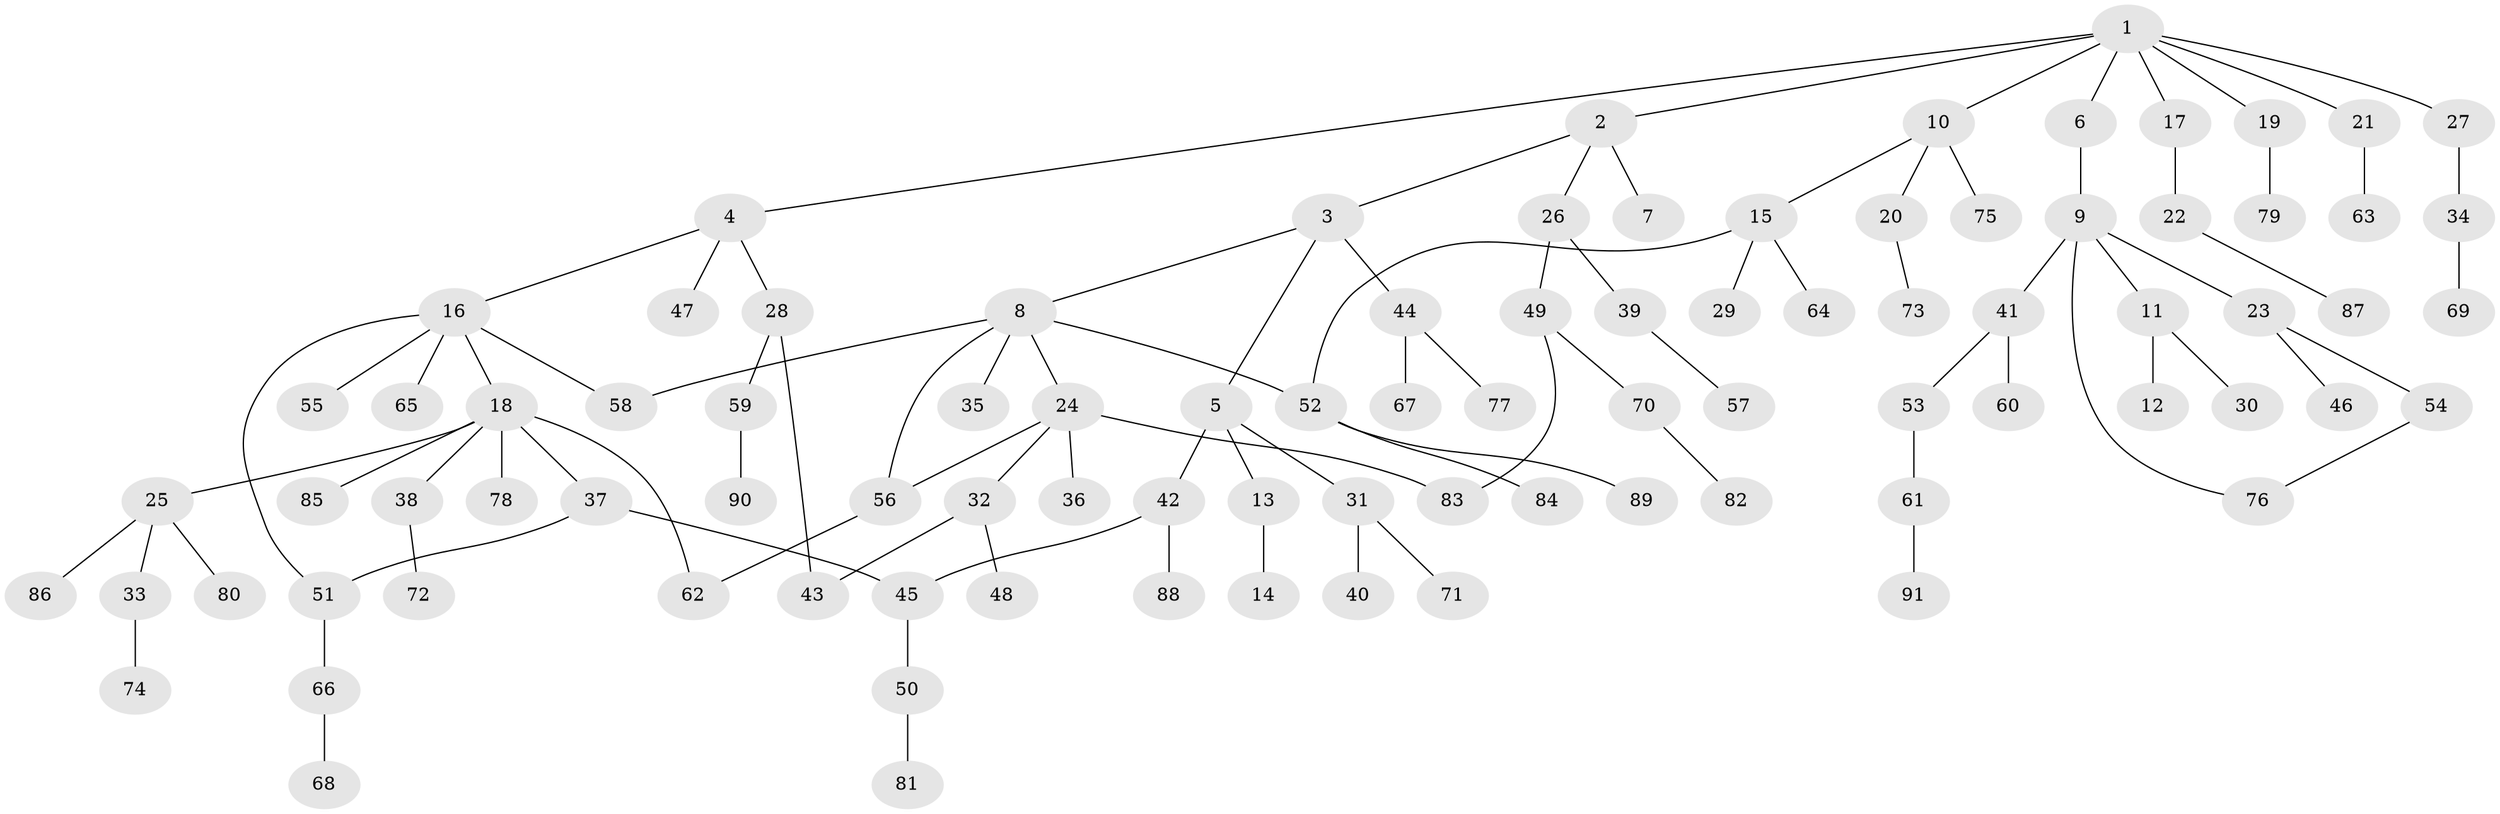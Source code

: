 // coarse degree distribution, {10: 0.01639344262295082, 6: 0.01639344262295082, 5: 0.04918032786885246, 4: 0.08196721311475409, 1: 0.5081967213114754, 8: 0.01639344262295082, 2: 0.21311475409836064, 3: 0.08196721311475409, 7: 0.01639344262295082}
// Generated by graph-tools (version 1.1) at 2025/41/03/06/25 10:41:26]
// undirected, 91 vertices, 99 edges
graph export_dot {
graph [start="1"]
  node [color=gray90,style=filled];
  1;
  2;
  3;
  4;
  5;
  6;
  7;
  8;
  9;
  10;
  11;
  12;
  13;
  14;
  15;
  16;
  17;
  18;
  19;
  20;
  21;
  22;
  23;
  24;
  25;
  26;
  27;
  28;
  29;
  30;
  31;
  32;
  33;
  34;
  35;
  36;
  37;
  38;
  39;
  40;
  41;
  42;
  43;
  44;
  45;
  46;
  47;
  48;
  49;
  50;
  51;
  52;
  53;
  54;
  55;
  56;
  57;
  58;
  59;
  60;
  61;
  62;
  63;
  64;
  65;
  66;
  67;
  68;
  69;
  70;
  71;
  72;
  73;
  74;
  75;
  76;
  77;
  78;
  79;
  80;
  81;
  82;
  83;
  84;
  85;
  86;
  87;
  88;
  89;
  90;
  91;
  1 -- 2;
  1 -- 4;
  1 -- 6;
  1 -- 10;
  1 -- 17;
  1 -- 19;
  1 -- 21;
  1 -- 27;
  2 -- 3;
  2 -- 7;
  2 -- 26;
  3 -- 5;
  3 -- 8;
  3 -- 44;
  4 -- 16;
  4 -- 28;
  4 -- 47;
  5 -- 13;
  5 -- 31;
  5 -- 42;
  6 -- 9;
  8 -- 24;
  8 -- 35;
  8 -- 52;
  8 -- 58;
  8 -- 56;
  9 -- 11;
  9 -- 23;
  9 -- 41;
  9 -- 76;
  10 -- 15;
  10 -- 20;
  10 -- 75;
  11 -- 12;
  11 -- 30;
  13 -- 14;
  15 -- 29;
  15 -- 64;
  15 -- 52;
  16 -- 18;
  16 -- 55;
  16 -- 58;
  16 -- 65;
  16 -- 51;
  17 -- 22;
  18 -- 25;
  18 -- 37;
  18 -- 38;
  18 -- 78;
  18 -- 85;
  18 -- 62;
  19 -- 79;
  20 -- 73;
  21 -- 63;
  22 -- 87;
  23 -- 46;
  23 -- 54;
  24 -- 32;
  24 -- 36;
  24 -- 56;
  24 -- 83;
  25 -- 33;
  25 -- 80;
  25 -- 86;
  26 -- 39;
  26 -- 49;
  27 -- 34;
  28 -- 43;
  28 -- 59;
  31 -- 40;
  31 -- 71;
  32 -- 48;
  32 -- 43;
  33 -- 74;
  34 -- 69;
  37 -- 45;
  37 -- 51;
  38 -- 72;
  39 -- 57;
  41 -- 53;
  41 -- 60;
  42 -- 88;
  42 -- 45;
  44 -- 67;
  44 -- 77;
  45 -- 50;
  49 -- 70;
  49 -- 83;
  50 -- 81;
  51 -- 66;
  52 -- 84;
  52 -- 89;
  53 -- 61;
  54 -- 76;
  56 -- 62;
  59 -- 90;
  61 -- 91;
  66 -- 68;
  70 -- 82;
}
